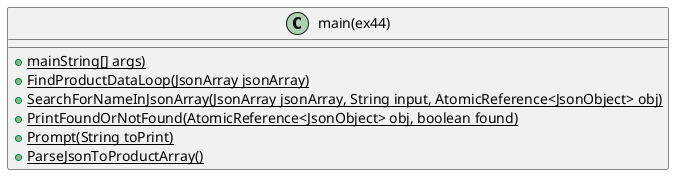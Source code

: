 @startuml
'https://plantuml.com/class-diagram

class main(ex44)
{
    {static} +mainString[] args)
    {static} +FindProductDataLoop(JsonArray jsonArray)
    {static} +SearchForNameInJsonArray(JsonArray jsonArray, String input, AtomicReference<JsonObject> obj)
    {static} +PrintFoundOrNotFound(AtomicReference<JsonObject> obj, boolean found)
    {static} +Prompt(String toPrint)
    {static} +ParseJsonToProductArray()
}

@enduml